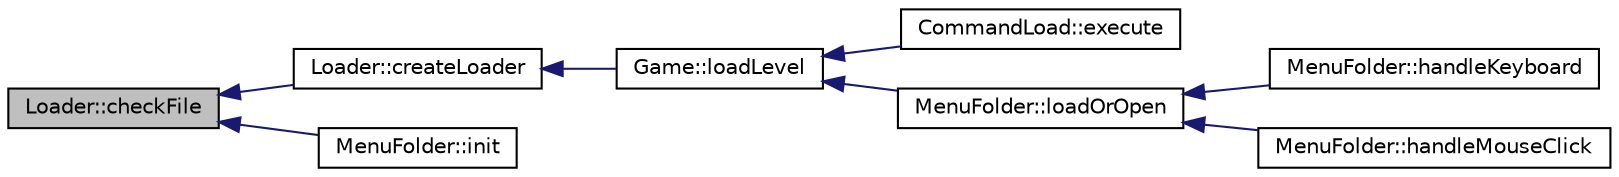 digraph "Loader::checkFile"
{
 // INTERACTIVE_SVG=YES
  edge [fontname="Helvetica",fontsize="10",labelfontname="Helvetica",labelfontsize="10"];
  node [fontname="Helvetica",fontsize="10",shape=record];
  rankdir="LR";
  Node1 [label="Loader::checkFile",height=0.2,width=0.4,color="black", fillcolor="grey75", style="filled" fontcolor="black"];
  Node1 -> Node2 [dir="back",color="midnightblue",fontsize="10",style="solid",fontname="Helvetica"];
  Node2 [label="Loader::createLoader",height=0.2,width=0.4,color="black", fillcolor="white", style="filled",URL="$class_loader.html#aad41b5f79ead0d793c74f4d22c46ef09"];
  Node2 -> Node3 [dir="back",color="midnightblue",fontsize="10",style="solid",fontname="Helvetica"];
  Node3 [label="Game::loadLevel",height=0.2,width=0.4,color="black", fillcolor="white", style="filled",URL="$class_game.html#a864d3ae5a554c8857118c48253ef7646"];
  Node3 -> Node4 [dir="back",color="midnightblue",fontsize="10",style="solid",fontname="Helvetica"];
  Node4 [label="CommandLoad::execute",height=0.2,width=0.4,color="black", fillcolor="white", style="filled",URL="$class_command_load.html#adedad35b259d83967ad67940c0dd984c"];
  Node3 -> Node5 [dir="back",color="midnightblue",fontsize="10",style="solid",fontname="Helvetica"];
  Node5 [label="MenuFolder::loadOrOpen",height=0.2,width=0.4,color="black", fillcolor="white", style="filled",URL="$class_menu_folder.html#ad4ecbd0af8832a0f1de508de38bd1cb9"];
  Node5 -> Node6 [dir="back",color="midnightblue",fontsize="10",style="solid",fontname="Helvetica"];
  Node6 [label="MenuFolder::handleKeyboard",height=0.2,width=0.4,color="black", fillcolor="white", style="filled",URL="$class_menu_folder.html#a17dce032179efbe86de9d4f780f0b08b"];
  Node5 -> Node7 [dir="back",color="midnightblue",fontsize="10",style="solid",fontname="Helvetica"];
  Node7 [label="MenuFolder::handleMouseClick",height=0.2,width=0.4,color="black", fillcolor="white", style="filled",URL="$class_menu_folder.html#a7c48183312d473b42100e0f5ca4be4d5"];
  Node1 -> Node8 [dir="back",color="midnightblue",fontsize="10",style="solid",fontname="Helvetica"];
  Node8 [label="MenuFolder::init",height=0.2,width=0.4,color="black", fillcolor="white", style="filled",URL="$class_menu_folder.html#ab2d53f767f624da749960118f4007bb8"];
}
